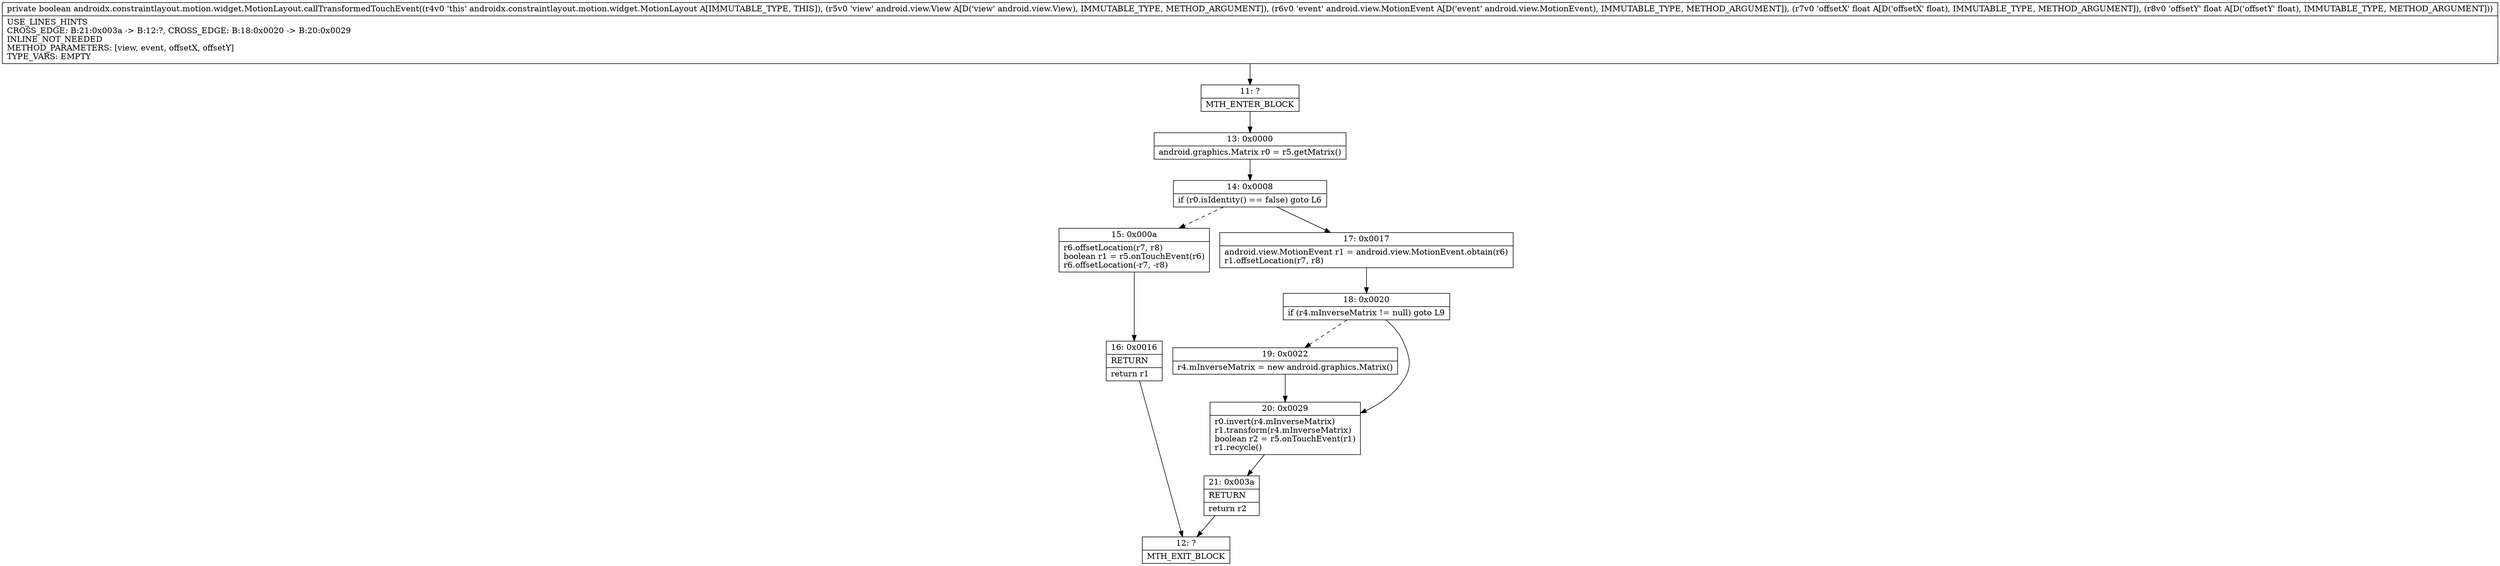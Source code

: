 digraph "CFG forandroidx.constraintlayout.motion.widget.MotionLayout.callTransformedTouchEvent(Landroid\/view\/View;Landroid\/view\/MotionEvent;FF)Z" {
Node_11 [shape=record,label="{11\:\ ?|MTH_ENTER_BLOCK\l}"];
Node_13 [shape=record,label="{13\:\ 0x0000|android.graphics.Matrix r0 = r5.getMatrix()\l}"];
Node_14 [shape=record,label="{14\:\ 0x0008|if (r0.isIdentity() == false) goto L6\l}"];
Node_15 [shape=record,label="{15\:\ 0x000a|r6.offsetLocation(r7, r8)\lboolean r1 = r5.onTouchEvent(r6)\lr6.offsetLocation(\-r7, \-r8)\l}"];
Node_16 [shape=record,label="{16\:\ 0x0016|RETURN\l|return r1\l}"];
Node_12 [shape=record,label="{12\:\ ?|MTH_EXIT_BLOCK\l}"];
Node_17 [shape=record,label="{17\:\ 0x0017|android.view.MotionEvent r1 = android.view.MotionEvent.obtain(r6)\lr1.offsetLocation(r7, r8)\l}"];
Node_18 [shape=record,label="{18\:\ 0x0020|if (r4.mInverseMatrix != null) goto L9\l}"];
Node_19 [shape=record,label="{19\:\ 0x0022|r4.mInverseMatrix = new android.graphics.Matrix()\l}"];
Node_20 [shape=record,label="{20\:\ 0x0029|r0.invert(r4.mInverseMatrix)\lr1.transform(r4.mInverseMatrix)\lboolean r2 = r5.onTouchEvent(r1)\lr1.recycle()\l}"];
Node_21 [shape=record,label="{21\:\ 0x003a|RETURN\l|return r2\l}"];
MethodNode[shape=record,label="{private boolean androidx.constraintlayout.motion.widget.MotionLayout.callTransformedTouchEvent((r4v0 'this' androidx.constraintlayout.motion.widget.MotionLayout A[IMMUTABLE_TYPE, THIS]), (r5v0 'view' android.view.View A[D('view' android.view.View), IMMUTABLE_TYPE, METHOD_ARGUMENT]), (r6v0 'event' android.view.MotionEvent A[D('event' android.view.MotionEvent), IMMUTABLE_TYPE, METHOD_ARGUMENT]), (r7v0 'offsetX' float A[D('offsetX' float), IMMUTABLE_TYPE, METHOD_ARGUMENT]), (r8v0 'offsetY' float A[D('offsetY' float), IMMUTABLE_TYPE, METHOD_ARGUMENT]))  | USE_LINES_HINTS\lCROSS_EDGE: B:21:0x003a \-\> B:12:?, CROSS_EDGE: B:18:0x0020 \-\> B:20:0x0029\lINLINE_NOT_NEEDED\lMETHOD_PARAMETERS: [view, event, offsetX, offsetY]\lTYPE_VARS: EMPTY\l}"];
MethodNode -> Node_11;Node_11 -> Node_13;
Node_13 -> Node_14;
Node_14 -> Node_15[style=dashed];
Node_14 -> Node_17;
Node_15 -> Node_16;
Node_16 -> Node_12;
Node_17 -> Node_18;
Node_18 -> Node_19[style=dashed];
Node_18 -> Node_20;
Node_19 -> Node_20;
Node_20 -> Node_21;
Node_21 -> Node_12;
}

